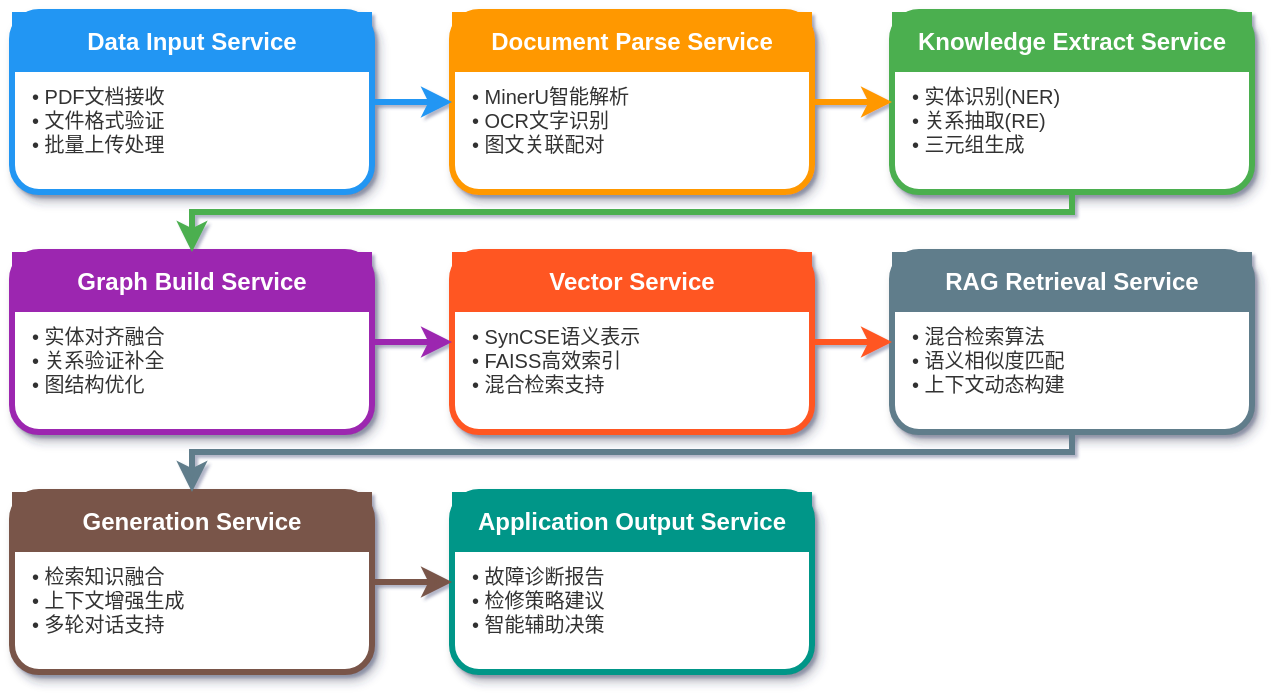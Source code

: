 <mxfile>
    <diagram name="Graph-RAG流水线服务网格版" id="graph-rag-microservices">
        <mxGraphModel dx="770" dy="534" grid="1" gridSize="10" guides="1" tooltips="1" connect="1" arrows="1" fold="1" page="1" pageScale="1" pageWidth="1600" pageHeight="900" math="0" shadow="1">
            <root>
                <mxCell id="0"/>
                <mxCell id="1" parent="0"/>
                <mxCell id="data_input_service" value="" style="rounded=1;whiteSpace=wrap;html=1;fillColor=#FFFFFF;strokeColor=#2196F3;strokeWidth=3;shadow=1;arcSize=15;" parent="1" vertex="1">
                    <mxGeometry x="100" y="120" width="180" height="90" as="geometry"/>
                </mxCell>
                <mxCell id="data_input_header" value="Data Input Service" style="rounded=0;whiteSpace=wrap;html=1;fillColor=#2196F3;strokeColor=none;fontSize=12;fontStyle=1;fontColor=#FFFFFF;arcSize=15;" parent="1" vertex="1">
                    <mxGeometry x="100" y="120" width="180" height="30" as="geometry"/>
                </mxCell>
                <mxCell id="data_input_content" value="• PDF文档接收&#xa;• 文件格式验证&#xa;• 批量上传处理" style="text;html=1;strokeColor=none;fillColor=none;spacingLeft=8;spacingRight=8;whiteSpace=wrap;overflow=hidden;rotatable=0;fontSize=10;fontColor=#333333;align=left;" parent="1" vertex="1">
                    <mxGeometry x="100" y="150" width="180" height="60" as="geometry"/>
                </mxCell>
                <mxCell id="doc_parse_service" value="" style="rounded=1;whiteSpace=wrap;html=1;fillColor=#FFFFFF;strokeColor=#FF9800;strokeWidth=3;shadow=1;arcSize=15;" parent="1" vertex="1">
                    <mxGeometry x="320" y="120" width="180" height="90" as="geometry"/>
                </mxCell>
                <mxCell id="doc_parse_header" value="Document Parse Service" style="rounded=0;whiteSpace=wrap;html=1;fillColor=#FF9800;strokeColor=none;fontSize=12;fontStyle=1;fontColor=#FFFFFF;arcSize=15;" parent="1" vertex="1">
                    <mxGeometry x="320" y="120" width="180" height="30" as="geometry"/>
                </mxCell>
                <mxCell id="doc_parse_content" value="• MinerU智能解析&#xa;• OCR文字识别&#xa;• 图文关联配对" style="text;html=1;strokeColor=none;fillColor=none;spacingLeft=8;spacingRight=8;whiteSpace=wrap;overflow=hidden;rotatable=0;fontSize=10;fontColor=#333333;align=left;" parent="1" vertex="1">
                    <mxGeometry x="320" y="150" width="180" height="60" as="geometry"/>
                </mxCell>
                <mxCell id="knowledge_extract_service" value="" style="rounded=1;whiteSpace=wrap;html=1;fillColor=#FFFFFF;strokeColor=#4CAF50;strokeWidth=3;shadow=1;arcSize=15;" parent="1" vertex="1">
                    <mxGeometry x="540" y="120" width="180" height="90" as="geometry"/>
                </mxCell>
                <mxCell id="knowledge_extract_header" value="Knowledge Extract Service" style="rounded=0;whiteSpace=wrap;html=1;fillColor=#4CAF50;strokeColor=none;fontSize=12;fontStyle=1;fontColor=#FFFFFF;arcSize=15;" parent="1" vertex="1">
                    <mxGeometry x="540" y="120" width="180" height="30" as="geometry"/>
                </mxCell>
                <mxCell id="knowledge_extract_content" value="• 实体识别(NER)&#xa;• 关系抽取(RE)&#xa;• 三元组生成" style="text;html=1;strokeColor=none;fillColor=none;spacingLeft=8;spacingRight=8;whiteSpace=wrap;overflow=hidden;rotatable=0;fontSize=10;fontColor=#333333;align=left;" parent="1" vertex="1">
                    <mxGeometry x="540" y="150" width="180" height="60" as="geometry"/>
                </mxCell>
                <mxCell id="graph_build_service" value="" style="rounded=1;whiteSpace=wrap;html=1;fillColor=#FFFFFF;strokeColor=#9C27B0;strokeWidth=3;shadow=1;arcSize=15;" parent="1" vertex="1">
                    <mxGeometry x="100" y="240" width="180" height="90" as="geometry"/>
                </mxCell>
                <mxCell id="graph_build_header" value="Graph Build Service" style="rounded=0;whiteSpace=wrap;html=1;fillColor=#9C27B0;strokeColor=none;fontSize=12;fontStyle=1;fontColor=#FFFFFF;arcSize=15;" parent="1" vertex="1">
                    <mxGeometry x="100" y="240" width="180" height="30" as="geometry"/>
                </mxCell>
                <mxCell id="graph_build_content" value="• 实体对齐融合&#xa;• 关系验证补全&#xa;• 图结构优化" style="text;html=1;strokeColor=none;fillColor=none;spacingLeft=8;spacingRight=8;whiteSpace=wrap;overflow=hidden;rotatable=0;fontSize=10;fontColor=#333333;align=left;" parent="1" vertex="1">
                    <mxGeometry x="100" y="270" width="180" height="60" as="geometry"/>
                </mxCell>
                <mxCell id="vector_service" value="" style="rounded=1;whiteSpace=wrap;html=1;fillColor=#FFFFFF;strokeColor=#FF5722;strokeWidth=3;shadow=1;arcSize=15;" parent="1" vertex="1">
                    <mxGeometry x="320" y="240" width="180" height="90" as="geometry"/>
                </mxCell>
                <mxCell id="vector_header" value="Vector Service" style="rounded=0;whiteSpace=wrap;html=1;fillColor=#FF5722;strokeColor=none;fontSize=12;fontStyle=1;fontColor=#FFFFFF;arcSize=15;" parent="1" vertex="1">
                    <mxGeometry x="320" y="240" width="180" height="30" as="geometry"/>
                </mxCell>
                <mxCell id="vector_content" value="• SynCSE语义表示&#xa;• FAISS高效索引&#xa;• 混合检索支持" style="text;html=1;strokeColor=none;fillColor=none;spacingLeft=8;spacingRight=8;whiteSpace=wrap;overflow=hidden;rotatable=0;fontSize=10;fontColor=#333333;align=left;" parent="1" vertex="1">
                    <mxGeometry x="320" y="270" width="180" height="60" as="geometry"/>
                </mxCell>
                <mxCell id="rag_service" value="" style="rounded=1;whiteSpace=wrap;html=1;fillColor=#FFFFFF;strokeColor=#607D8B;strokeWidth=3;shadow=1;arcSize=15;" parent="1" vertex="1">
                    <mxGeometry x="540" y="240" width="180" height="90" as="geometry"/>
                </mxCell>
                <mxCell id="rag_header" value="RAG Retrieval Service" style="rounded=0;whiteSpace=wrap;html=1;fillColor=#607D8B;strokeColor=none;fontSize=12;fontStyle=1;fontColor=#FFFFFF;arcSize=15;" parent="1" vertex="1">
                    <mxGeometry x="540" y="240" width="180" height="30" as="geometry"/>
                </mxCell>
                <mxCell id="rag_content" value="• 混合检索算法&#xa;• 语义相似度匹配&#xa;• 上下文动态构建" style="text;html=1;strokeColor=none;fillColor=none;spacingLeft=8;spacingRight=8;whiteSpace=wrap;overflow=hidden;rotatable=0;fontSize=10;fontColor=#333333;align=left;" parent="1" vertex="1">
                    <mxGeometry x="540" y="270" width="180" height="60" as="geometry"/>
                </mxCell>
                <mxCell id="generation_service" value="" style="rounded=1;whiteSpace=wrap;html=1;fillColor=#FFFFFF;strokeColor=#795548;strokeWidth=3;shadow=1;arcSize=15;" parent="1" vertex="1">
                    <mxGeometry x="100" y="360" width="180" height="90" as="geometry"/>
                </mxCell>
                <mxCell id="generation_header" value="Generation Service" style="rounded=0;whiteSpace=wrap;html=1;fillColor=#795548;strokeColor=none;fontSize=12;fontStyle=1;fontColor=#FFFFFF;arcSize=15;" parent="1" vertex="1">
                    <mxGeometry x="100" y="360" width="180" height="30" as="geometry"/>
                </mxCell>
                <mxCell id="generation_content" value="• 检索知识融合&#xa;• 上下文增强生成&#xa;• 多轮对话支持" style="text;html=1;strokeColor=none;fillColor=none;spacingLeft=8;spacingRight=8;whiteSpace=wrap;overflow=hidden;rotatable=0;fontSize=10;fontColor=#333333;align=left;" parent="1" vertex="1">
                    <mxGeometry x="100" y="390" width="180" height="60" as="geometry"/>
                </mxCell>
                <mxCell id="output_service" value="" style="rounded=1;whiteSpace=wrap;html=1;fillColor=#FFFFFF;strokeColor=#009688;strokeWidth=3;shadow=1;arcSize=15;" parent="1" vertex="1">
                    <mxGeometry x="320" y="360" width="180" height="90" as="geometry"/>
                </mxCell>
                <mxCell id="output_header" value="Application Output Service" style="rounded=0;whiteSpace=wrap;html=1;fillColor=#009688;strokeColor=none;fontSize=12;fontStyle=1;fontColor=#FFFFFF;arcSize=15;" parent="1" vertex="1">
                    <mxGeometry x="320" y="360" width="180" height="30" as="geometry"/>
                </mxCell>
                <mxCell id="output_content" value="• 故障诊断报告&#xa;• 检修策略建议&#xa;• 智能辅助决策" style="text;html=1;strokeColor=none;fillColor=none;spacingLeft=8;spacingRight=8;whiteSpace=wrap;overflow=hidden;rotatable=0;fontSize=10;fontColor=#333333;align=left;" parent="1" vertex="1">
                    <mxGeometry x="320" y="390" width="180" height="60" as="geometry"/>
                </mxCell>
                <mxCell id="input_to_parse" style="edgeStyle=orthogonalEdgeStyle;rounded=0;orthogonalLoop=1;jettySize=auto;html=1;strokeColor=#2196F3;strokeWidth=3;endArrow=classic;" parent="1" source="data_input_service" target="doc_parse_service" edge="1">
                    <mxGeometry relative="1" as="geometry"/>
                </mxCell>
                <mxCell id="parse_to_extract" style="edgeStyle=orthogonalEdgeStyle;rounded=0;orthogonalLoop=1;jettySize=auto;html=1;strokeColor=#FF9800;strokeWidth=3;endArrow=classic;" parent="1" source="doc_parse_service" target="knowledge_extract_service" edge="1">
                    <mxGeometry relative="1" as="geometry"/>
                </mxCell>
                <mxCell id="extract_to_graph" style="edgeStyle=orthogonalEdgeStyle;rounded=0;orthogonalLoop=1;jettySize=auto;html=1;strokeColor=#4CAF50;strokeWidth=3;endArrow=classic;" parent="1" source="knowledge_extract_service" target="graph_build_service" edge="1">
                    <mxGeometry relative="1" as="geometry">
                        <Array as="points">
                            <mxPoint x="630" y="220"/>
                            <mxPoint x="190" y="220"/>
                        </Array>
                    </mxGeometry>
                </mxCell>
                <mxCell id="graph_to_vector" style="edgeStyle=orthogonalEdgeStyle;rounded=0;orthogonalLoop=1;jettySize=auto;html=1;strokeColor=#9C27B0;strokeWidth=3;endArrow=classic;" parent="1" source="graph_build_service" target="vector_service" edge="1">
                    <mxGeometry relative="1" as="geometry"/>
                </mxCell>
                <mxCell id="vector_to_rag" style="edgeStyle=orthogonalEdgeStyle;rounded=0;orthogonalLoop=1;jettySize=auto;html=1;strokeColor=#FF5722;strokeWidth=3;endArrow=classic;" parent="1" source="vector_service" target="rag_service" edge="1">
                    <mxGeometry relative="1" as="geometry"/>
                </mxCell>
                <mxCell id="rag_to_generation" style="edgeStyle=orthogonalEdgeStyle;rounded=0;orthogonalLoop=1;jettySize=auto;html=1;strokeColor=#607D8B;strokeWidth=3;endArrow=classic;" parent="1" source="rag_service" target="generation_service" edge="1">
                    <mxGeometry relative="1" as="geometry">
                        <Array as="points">
                            <mxPoint x="630" y="340"/>
                            <mxPoint x="190" y="340"/>
                        </Array>
                    </mxGeometry>
                </mxCell>
                <mxCell id="generation_to_output" style="edgeStyle=orthogonalEdgeStyle;rounded=0;orthogonalLoop=1;jettySize=auto;html=1;strokeColor=#795548;strokeWidth=3;endArrow=classic;" parent="1" source="generation_service" target="output_service" edge="1">
                    <mxGeometry relative="1" as="geometry"/>
                </mxCell>
            </root>
        </mxGraphModel>
    </diagram>
</mxfile>